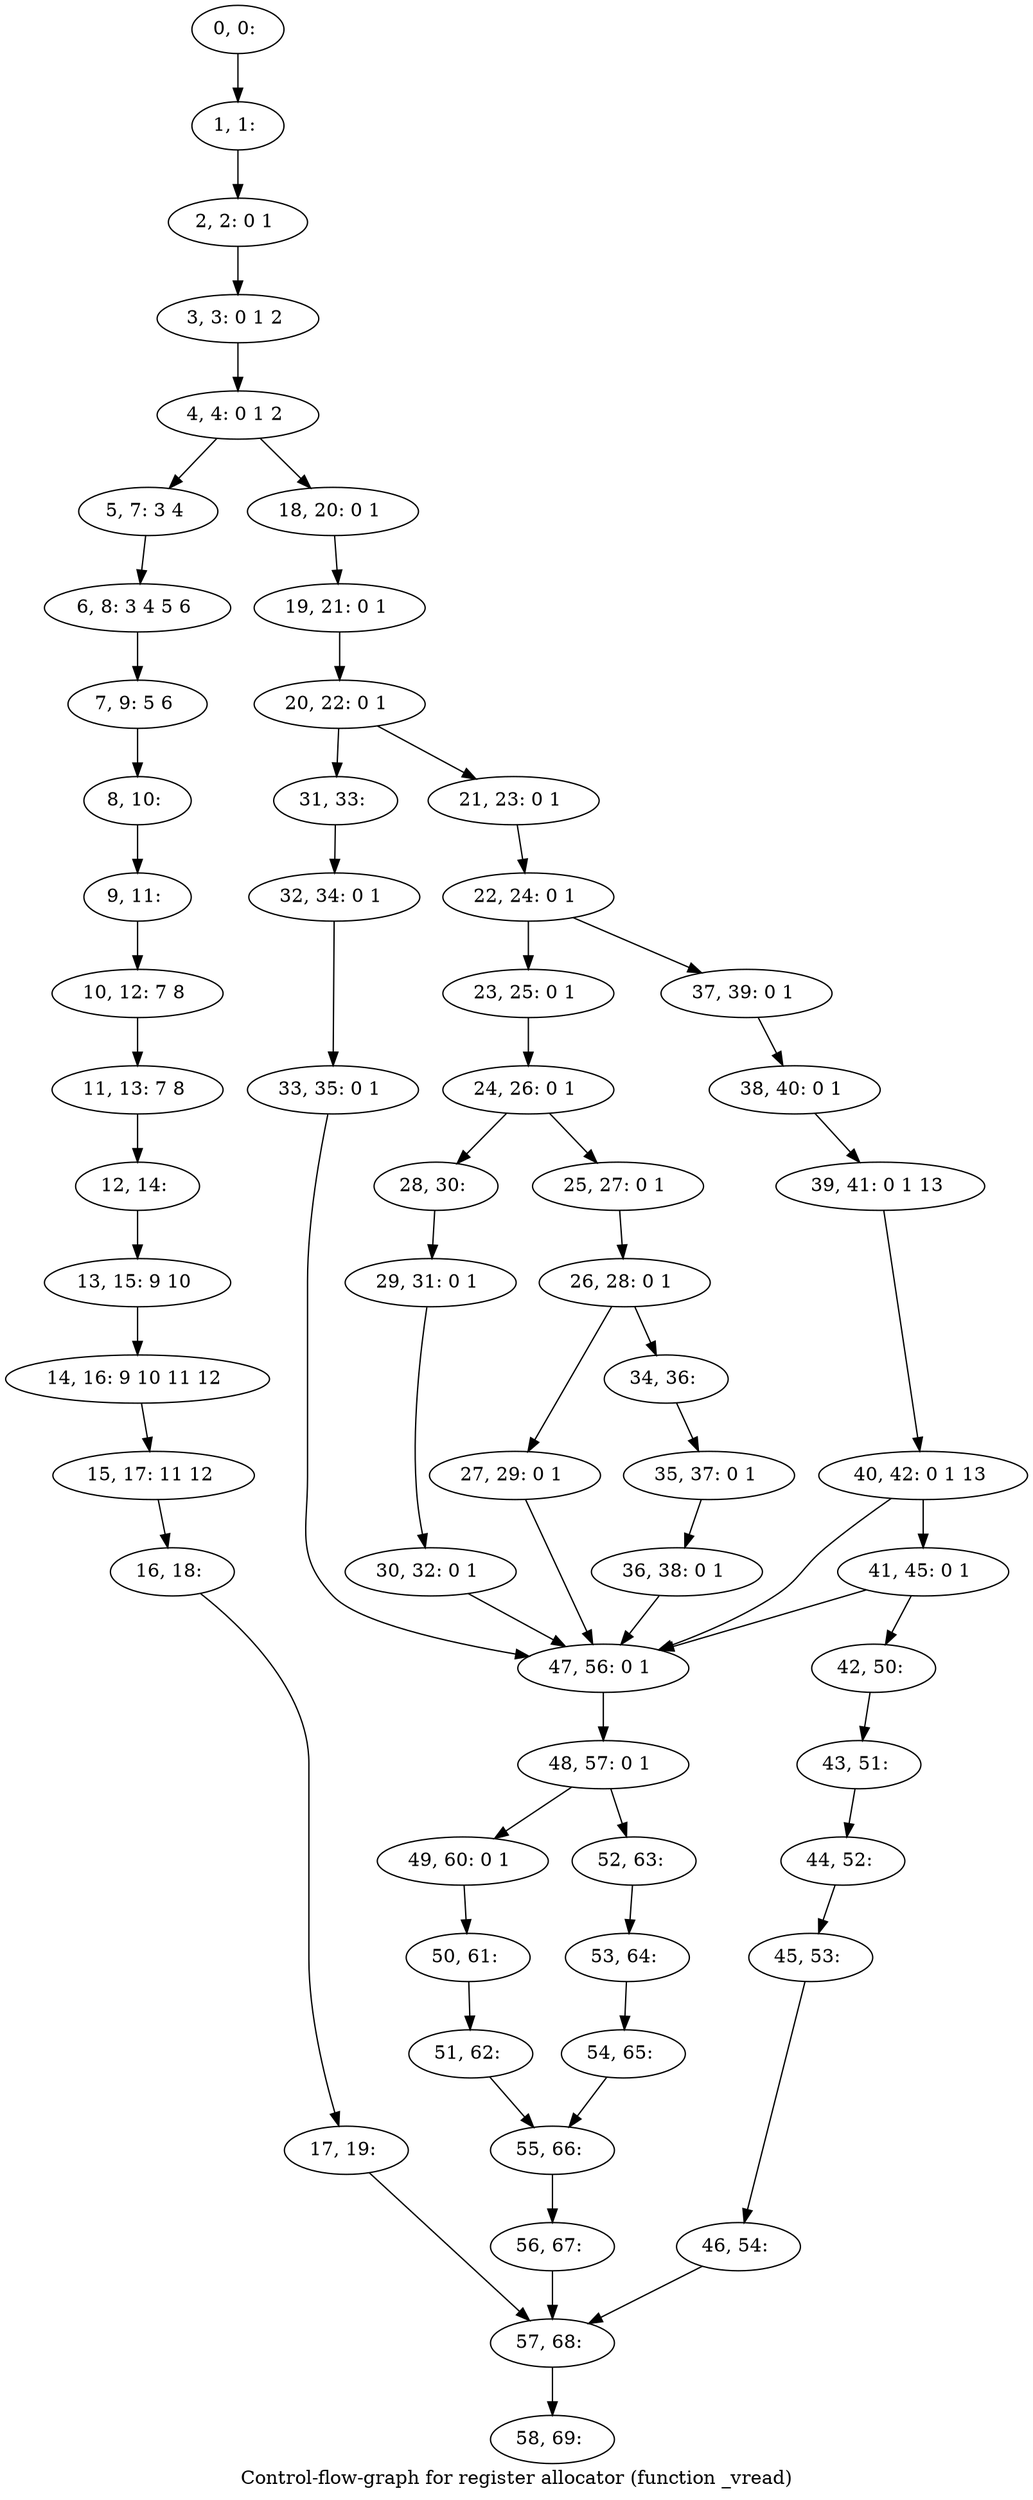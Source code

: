 digraph G {
graph [label="Control-flow-graph for register allocator (function _vread)"]
0[label="0, 0: "];
1[label="1, 1: "];
2[label="2, 2: 0 1 "];
3[label="3, 3: 0 1 2 "];
4[label="4, 4: 0 1 2 "];
5[label="5, 7: 3 4 "];
6[label="6, 8: 3 4 5 6 "];
7[label="7, 9: 5 6 "];
8[label="8, 10: "];
9[label="9, 11: "];
10[label="10, 12: 7 8 "];
11[label="11, 13: 7 8 "];
12[label="12, 14: "];
13[label="13, 15: 9 10 "];
14[label="14, 16: 9 10 11 12 "];
15[label="15, 17: 11 12 "];
16[label="16, 18: "];
17[label="17, 19: "];
18[label="18, 20: 0 1 "];
19[label="19, 21: 0 1 "];
20[label="20, 22: 0 1 "];
21[label="21, 23: 0 1 "];
22[label="22, 24: 0 1 "];
23[label="23, 25: 0 1 "];
24[label="24, 26: 0 1 "];
25[label="25, 27: 0 1 "];
26[label="26, 28: 0 1 "];
27[label="27, 29: 0 1 "];
28[label="28, 30: "];
29[label="29, 31: 0 1 "];
30[label="30, 32: 0 1 "];
31[label="31, 33: "];
32[label="32, 34: 0 1 "];
33[label="33, 35: 0 1 "];
34[label="34, 36: "];
35[label="35, 37: 0 1 "];
36[label="36, 38: 0 1 "];
37[label="37, 39: 0 1 "];
38[label="38, 40: 0 1 "];
39[label="39, 41: 0 1 13 "];
40[label="40, 42: 0 1 13 "];
41[label="41, 45: 0 1 "];
42[label="42, 50: "];
43[label="43, 51: "];
44[label="44, 52: "];
45[label="45, 53: "];
46[label="46, 54: "];
47[label="47, 56: 0 1 "];
48[label="48, 57: 0 1 "];
49[label="49, 60: 0 1 "];
50[label="50, 61: "];
51[label="51, 62: "];
52[label="52, 63: "];
53[label="53, 64: "];
54[label="54, 65: "];
55[label="55, 66: "];
56[label="56, 67: "];
57[label="57, 68: "];
58[label="58, 69: "];
0->1 ;
1->2 ;
2->3 ;
3->4 ;
4->5 ;
4->18 ;
5->6 ;
6->7 ;
7->8 ;
8->9 ;
9->10 ;
10->11 ;
11->12 ;
12->13 ;
13->14 ;
14->15 ;
15->16 ;
16->17 ;
17->57 ;
18->19 ;
19->20 ;
20->21 ;
20->31 ;
21->22 ;
22->23 ;
22->37 ;
23->24 ;
24->25 ;
24->28 ;
25->26 ;
26->27 ;
26->34 ;
27->47 ;
28->29 ;
29->30 ;
30->47 ;
31->32 ;
32->33 ;
33->47 ;
34->35 ;
35->36 ;
36->47 ;
37->38 ;
38->39 ;
39->40 ;
40->41 ;
40->47 ;
41->42 ;
41->47 ;
42->43 ;
43->44 ;
44->45 ;
45->46 ;
46->57 ;
47->48 ;
48->49 ;
48->52 ;
49->50 ;
50->51 ;
51->55 ;
52->53 ;
53->54 ;
54->55 ;
55->56 ;
56->57 ;
57->58 ;
}
